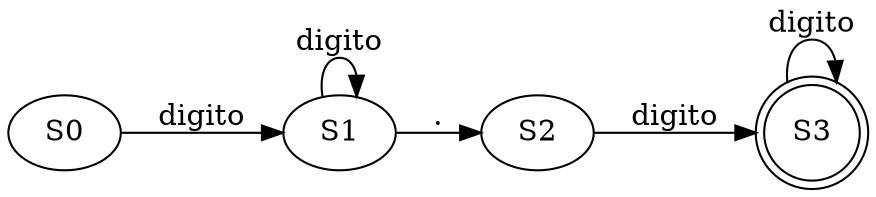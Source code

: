 digraph AFDdecimales{

rankdir = "LR"; 
S3[shape="doublecircle"]; 
S0->S1[label = "digito"] 
S1->S1[label = "digito"] 
S1->S2[label = "."] 
S2->S3[label = "digito"] 
S3->S3[label = "digito"] 
} 

